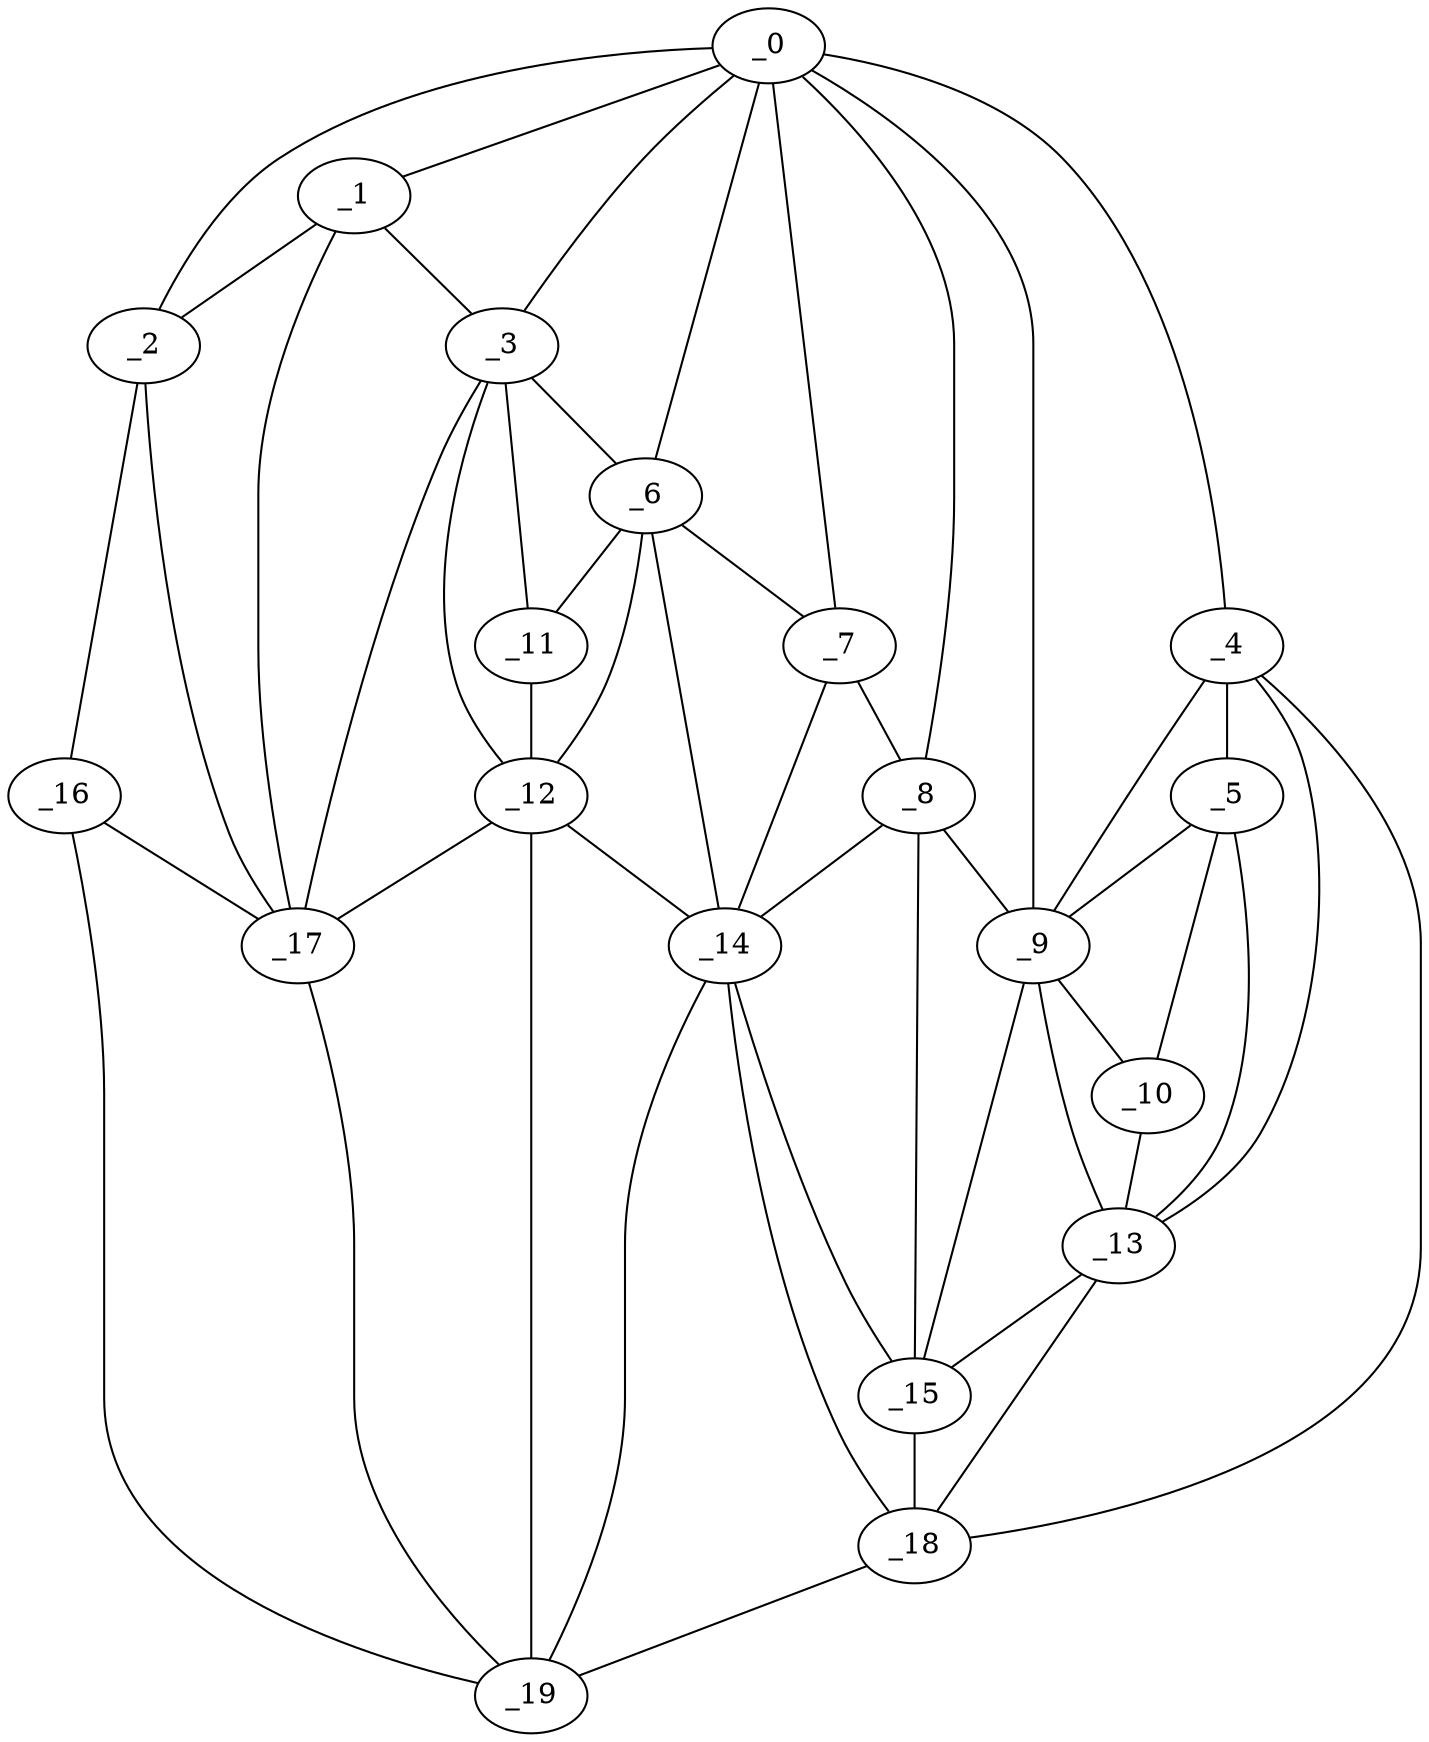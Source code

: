 graph "obj92__100.gxl" {
	_0	 [x=40,
		y=41];
	_1	 [x=46,
		y=34];
	_0 -- _1	 [valence=1];
	_2	 [x=50,
		y=7];
	_0 -- _2	 [valence=1];
	_3	 [x=56,
		y=55];
	_0 -- _3	 [valence=1];
	_4	 [x=57,
		y=125];
	_0 -- _4	 [valence=1];
	_6	 [x=61,
		y=76];
	_0 -- _6	 [valence=2];
	_7	 [x=61,
		y=83];
	_0 -- _7	 [valence=2];
	_8	 [x=61,
		y=94];
	_0 -- _8	 [valence=2];
	_9	 [x=61,
		y=102];
	_0 -- _9	 [valence=1];
	_1 -- _2	 [valence=1];
	_1 -- _3	 [valence=2];
	_17	 [x=83,
		y=33];
	_1 -- _17	 [valence=2];
	_16	 [x=80,
		y=7];
	_2 -- _16	 [valence=1];
	_2 -- _17	 [valence=1];
	_3 -- _6	 [valence=1];
	_11	 [x=62,
		y=68];
	_3 -- _11	 [valence=2];
	_12	 [x=74,
		y=67];
	_3 -- _12	 [valence=1];
	_3 -- _17	 [valence=1];
	_5	 [x=60,
		y=115];
	_4 -- _5	 [valence=2];
	_4 -- _9	 [valence=2];
	_13	 [x=74,
		y=112];
	_4 -- _13	 [valence=1];
	_18	 [x=89,
		y=119];
	_4 -- _18	 [valence=1];
	_5 -- _9	 [valence=2];
	_10	 [x=61,
		y=109];
	_5 -- _10	 [valence=2];
	_5 -- _13	 [valence=2];
	_6 -- _7	 [valence=1];
	_6 -- _11	 [valence=2];
	_6 -- _12	 [valence=2];
	_14	 [x=76,
		y=82];
	_6 -- _14	 [valence=2];
	_7 -- _8	 [valence=1];
	_7 -- _14	 [valence=2];
	_8 -- _9	 [valence=2];
	_8 -- _14	 [valence=2];
	_15	 [x=77,
		y=96];
	_8 -- _15	 [valence=2];
	_9 -- _10	 [valence=1];
	_9 -- _13	 [valence=2];
	_9 -- _15	 [valence=1];
	_10 -- _13	 [valence=2];
	_11 -- _12	 [valence=1];
	_12 -- _14	 [valence=1];
	_12 -- _17	 [valence=1];
	_19	 [x=90,
		y=40];
	_12 -- _19	 [valence=2];
	_13 -- _15	 [valence=1];
	_13 -- _18	 [valence=2];
	_14 -- _15	 [valence=1];
	_14 -- _18	 [valence=2];
	_14 -- _19	 [valence=1];
	_15 -- _18	 [valence=2];
	_16 -- _17	 [valence=2];
	_16 -- _19	 [valence=1];
	_17 -- _19	 [valence=1];
	_18 -- _19	 [valence=1];
}
